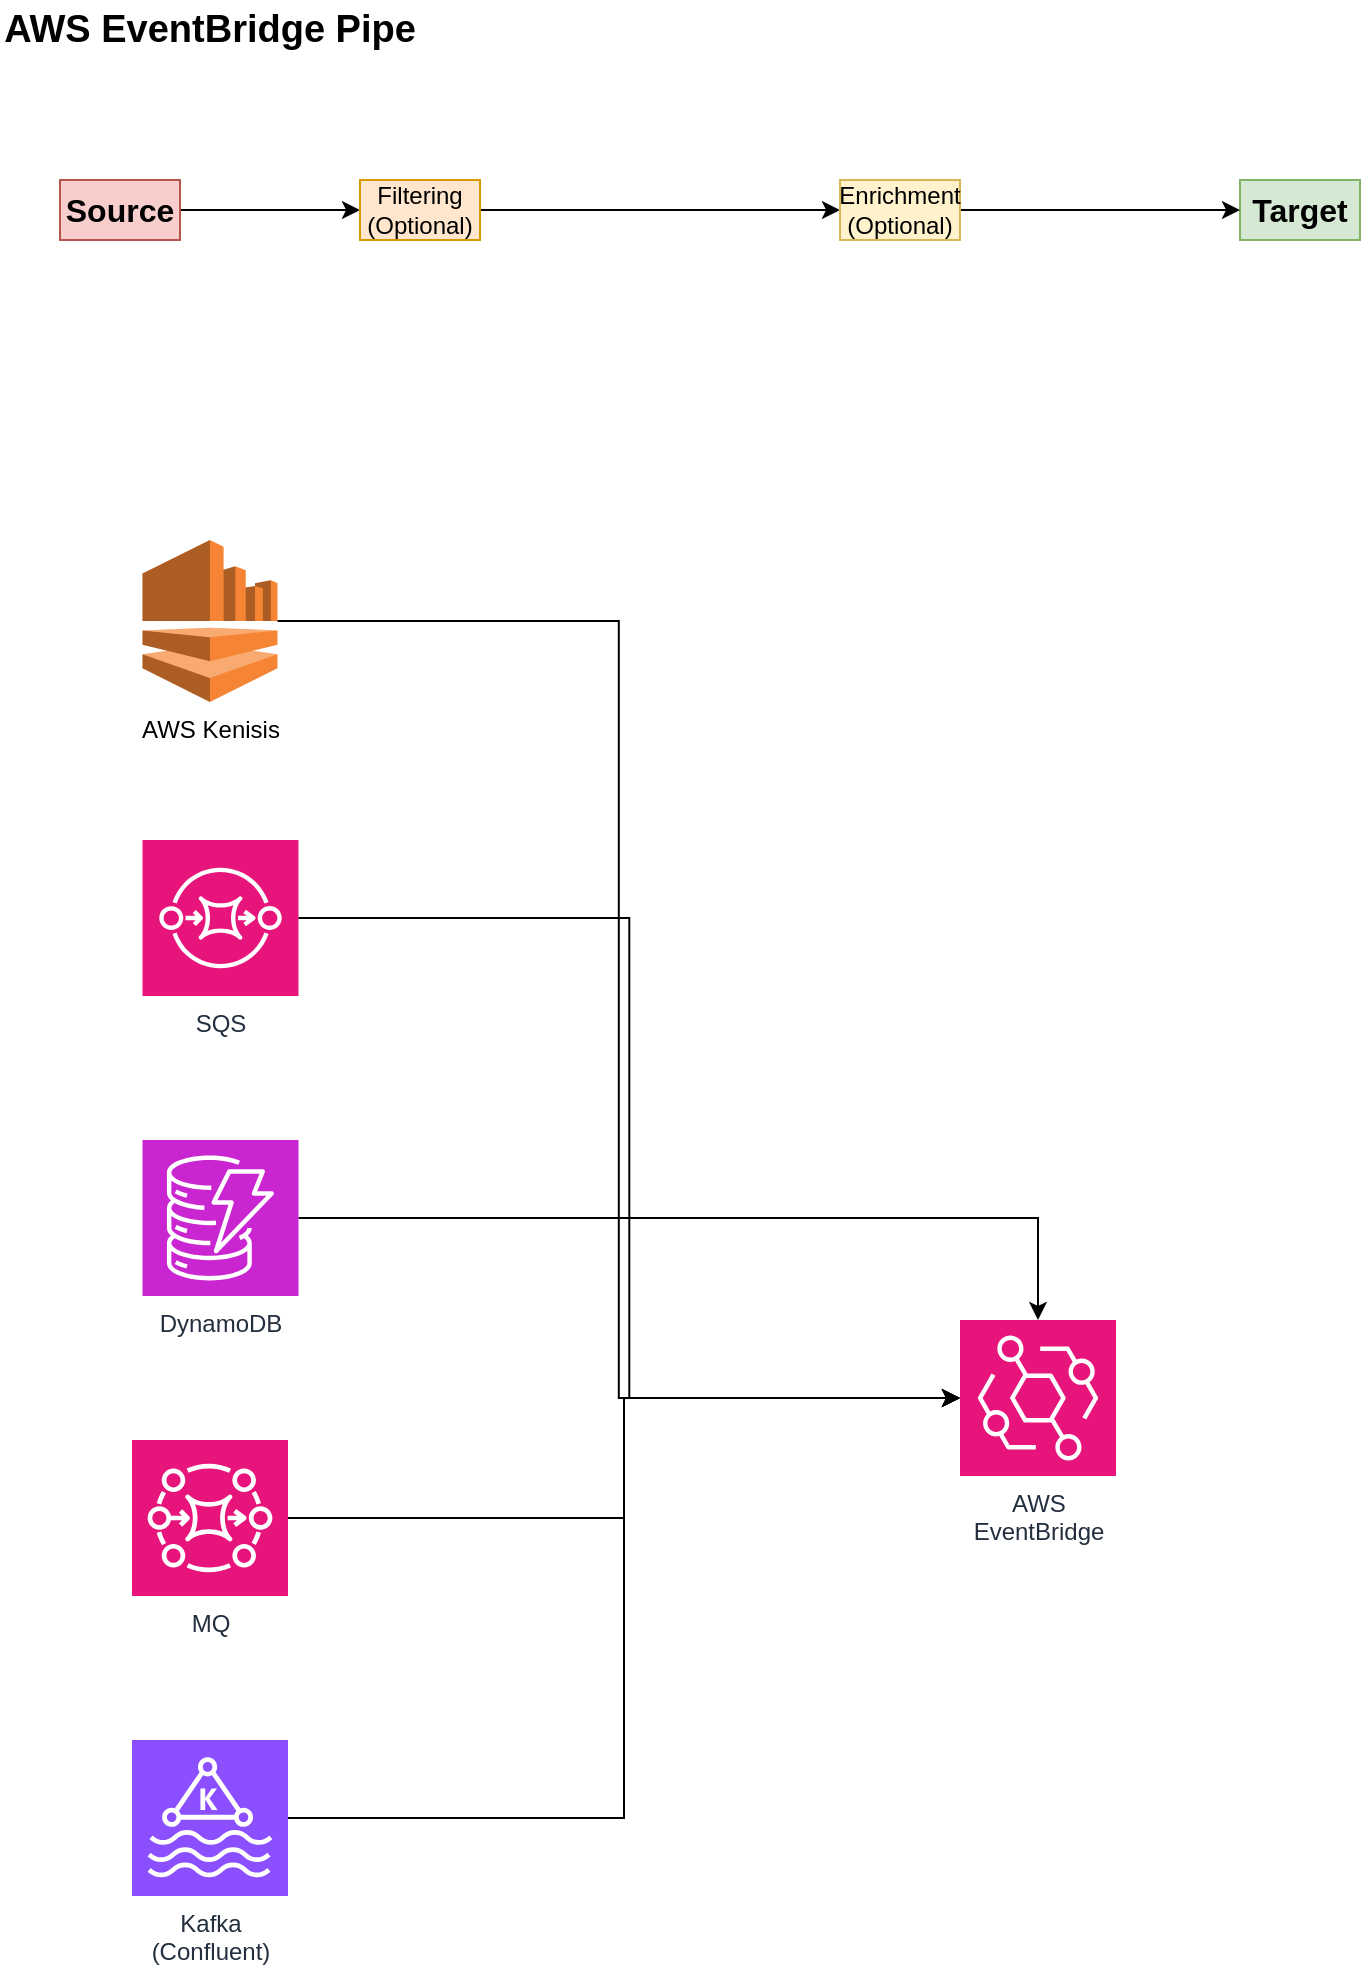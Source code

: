 <mxfile version="28.0.4">
  <diagram name="Page-1" id="sNrjnK8-cML1wDVD-U-E">
    <mxGraphModel dx="916" dy="504" grid="1" gridSize="10" guides="1" tooltips="1" connect="1" arrows="1" fold="1" page="1" pageScale="1" pageWidth="850" pageHeight="1100" math="0" shadow="0">
      <root>
        <mxCell id="0" />
        <mxCell id="1" parent="0" />
        <mxCell id="p6Onq1dFZmuXoKB_c6-O-1" value="AWS&lt;br&gt;EventBridge" style="sketch=0;points=[[0,0,0],[0.25,0,0],[0.5,0,0],[0.75,0,0],[1,0,0],[0,1,0],[0.25,1,0],[0.5,1,0],[0.75,1,0],[1,1,0],[0,0.25,0],[0,0.5,0],[0,0.75,0],[1,0.25,0],[1,0.5,0],[1,0.75,0]];outlineConnect=0;fontColor=#232F3E;fillColor=#E7157B;strokeColor=#ffffff;dashed=0;verticalLabelPosition=bottom;verticalAlign=top;align=center;html=1;fontSize=12;fontStyle=0;aspect=fixed;shape=mxgraph.aws4.resourceIcon;resIcon=mxgraph.aws4.eventbridge;" vertex="1" parent="1">
          <mxGeometry x="530" y="690" width="78" height="78" as="geometry" />
        </mxCell>
        <mxCell id="p6Onq1dFZmuXoKB_c6-O-2" value="AWS EventBridge Pipe" style="text;html=1;align=center;verticalAlign=middle;whiteSpace=wrap;rounded=0;fontStyle=1;fontSize=19;" vertex="1" parent="1">
          <mxGeometry x="50" y="30" width="210" height="30" as="geometry" />
        </mxCell>
        <mxCell id="p6Onq1dFZmuXoKB_c6-O-9" style="edgeStyle=orthogonalEdgeStyle;rounded=0;orthogonalLoop=1;jettySize=auto;html=1;entryX=0;entryY=0.5;entryDx=0;entryDy=0;" edge="1" parent="1" source="p6Onq1dFZmuXoKB_c6-O-4" target="p6Onq1dFZmuXoKB_c6-O-7">
          <mxGeometry relative="1" as="geometry" />
        </mxCell>
        <mxCell id="p6Onq1dFZmuXoKB_c6-O-4" value="Source" style="text;html=1;align=center;verticalAlign=middle;whiteSpace=wrap;rounded=0;fontStyle=1;fontSize=16;fillColor=#f8cecc;strokeColor=#b85450;" vertex="1" parent="1">
          <mxGeometry x="80" y="120" width="60" height="30" as="geometry" />
        </mxCell>
        <mxCell id="p6Onq1dFZmuXoKB_c6-O-5" value="Target" style="text;html=1;align=center;verticalAlign=middle;whiteSpace=wrap;rounded=0;fontStyle=1;fontSize=16;fillColor=#d5e8d4;strokeColor=#82b366;" vertex="1" parent="1">
          <mxGeometry x="670" y="120" width="60" height="30" as="geometry" />
        </mxCell>
        <mxCell id="p6Onq1dFZmuXoKB_c6-O-10" style="edgeStyle=orthogonalEdgeStyle;rounded=0;orthogonalLoop=1;jettySize=auto;html=1;entryX=0;entryY=0.5;entryDx=0;entryDy=0;" edge="1" parent="1" source="p6Onq1dFZmuXoKB_c6-O-7" target="p6Onq1dFZmuXoKB_c6-O-8">
          <mxGeometry relative="1" as="geometry" />
        </mxCell>
        <mxCell id="p6Onq1dFZmuXoKB_c6-O-7" value="Filtering&lt;br&gt;(Optional)" style="text;html=1;align=center;verticalAlign=middle;whiteSpace=wrap;rounded=0;fillColor=#ffe6cc;strokeColor=#d79b00;" vertex="1" parent="1">
          <mxGeometry x="230" y="120" width="60" height="30" as="geometry" />
        </mxCell>
        <mxCell id="p6Onq1dFZmuXoKB_c6-O-11" style="edgeStyle=orthogonalEdgeStyle;rounded=0;orthogonalLoop=1;jettySize=auto;html=1;" edge="1" parent="1" source="p6Onq1dFZmuXoKB_c6-O-8" target="p6Onq1dFZmuXoKB_c6-O-5">
          <mxGeometry relative="1" as="geometry" />
        </mxCell>
        <mxCell id="p6Onq1dFZmuXoKB_c6-O-8" value="Enrichment&lt;br&gt;(Optional)" style="text;html=1;align=center;verticalAlign=middle;whiteSpace=wrap;rounded=0;fillColor=#fff2cc;strokeColor=#d6b656;" vertex="1" parent="1">
          <mxGeometry x="470" y="120" width="60" height="30" as="geometry" />
        </mxCell>
        <mxCell id="p6Onq1dFZmuXoKB_c6-O-12" value="AWS Kenisis" style="outlineConnect=0;dashed=0;verticalLabelPosition=bottom;verticalAlign=top;align=center;html=1;shape=mxgraph.aws3.kinesis;fillColor=#F58534;gradientColor=none;" vertex="1" parent="1">
          <mxGeometry x="121.25" y="300" width="67.5" height="81" as="geometry" />
        </mxCell>
        <mxCell id="p6Onq1dFZmuXoKB_c6-O-13" value="SQS" style="sketch=0;points=[[0,0,0],[0.25,0,0],[0.5,0,0],[0.75,0,0],[1,0,0],[0,1,0],[0.25,1,0],[0.5,1,0],[0.75,1,0],[1,1,0],[0,0.25,0],[0,0.5,0],[0,0.75,0],[1,0.25,0],[1,0.5,0],[1,0.75,0]];outlineConnect=0;fontColor=#232F3E;fillColor=#E7157B;strokeColor=#ffffff;dashed=0;verticalLabelPosition=bottom;verticalAlign=top;align=center;html=1;fontSize=12;fontStyle=0;aspect=fixed;shape=mxgraph.aws4.resourceIcon;resIcon=mxgraph.aws4.sqs;" vertex="1" parent="1">
          <mxGeometry x="121.25" y="450" width="78" height="78" as="geometry" />
        </mxCell>
        <mxCell id="p6Onq1dFZmuXoKB_c6-O-21" style="edgeStyle=orthogonalEdgeStyle;rounded=0;orthogonalLoop=1;jettySize=auto;html=1;" edge="1" parent="1" source="p6Onq1dFZmuXoKB_c6-O-15" target="p6Onq1dFZmuXoKB_c6-O-1">
          <mxGeometry relative="1" as="geometry" />
        </mxCell>
        <mxCell id="p6Onq1dFZmuXoKB_c6-O-15" value="DynamoDB" style="sketch=0;points=[[0,0,0],[0.25,0,0],[0.5,0,0],[0.75,0,0],[1,0,0],[0,1,0],[0.25,1,0],[0.5,1,0],[0.75,1,0],[1,1,0],[0,0.25,0],[0,0.5,0],[0,0.75,0],[1,0.25,0],[1,0.5,0],[1,0.75,0]];outlineConnect=0;fontColor=#232F3E;fillColor=#C925D1;strokeColor=#ffffff;dashed=0;verticalLabelPosition=bottom;verticalAlign=top;align=center;html=1;fontSize=12;fontStyle=0;aspect=fixed;shape=mxgraph.aws4.resourceIcon;resIcon=mxgraph.aws4.dynamodb;" vertex="1" parent="1">
          <mxGeometry x="121.25" y="600" width="78" height="78" as="geometry" />
        </mxCell>
        <mxCell id="p6Onq1dFZmuXoKB_c6-O-16" value="MQ" style="sketch=0;points=[[0,0,0],[0.25,0,0],[0.5,0,0],[0.75,0,0],[1,0,0],[0,1,0],[0.25,1,0],[0.5,1,0],[0.75,1,0],[1,1,0],[0,0.25,0],[0,0.5,0],[0,0.75,0],[1,0.25,0],[1,0.5,0],[1,0.75,0]];outlineConnect=0;fontColor=#232F3E;fillColor=#E7157B;strokeColor=#ffffff;dashed=0;verticalLabelPosition=bottom;verticalAlign=top;align=center;html=1;fontSize=12;fontStyle=0;aspect=fixed;shape=mxgraph.aws4.resourceIcon;resIcon=mxgraph.aws4.mq;" vertex="1" parent="1">
          <mxGeometry x="116" y="750" width="78" height="78" as="geometry" />
        </mxCell>
        <mxCell id="p6Onq1dFZmuXoKB_c6-O-17" value="Kafka&lt;br&gt;(Confluent)" style="sketch=0;points=[[0,0,0],[0.25,0,0],[0.5,0,0],[0.75,0,0],[1,0,0],[0,1,0],[0.25,1,0],[0.5,1,0],[0.75,1,0],[1,1,0],[0,0.25,0],[0,0.5,0],[0,0.75,0],[1,0.25,0],[1,0.5,0],[1,0.75,0]];outlineConnect=0;fontColor=#232F3E;fillColor=#8C4FFF;strokeColor=#ffffff;dashed=0;verticalLabelPosition=bottom;verticalAlign=top;align=center;html=1;fontSize=12;fontStyle=0;aspect=fixed;shape=mxgraph.aws4.resourceIcon;resIcon=mxgraph.aws4.managed_streaming_for_kafka;" vertex="1" parent="1">
          <mxGeometry x="116" y="900" width="78" height="78" as="geometry" />
        </mxCell>
        <mxCell id="p6Onq1dFZmuXoKB_c6-O-19" style="edgeStyle=orthogonalEdgeStyle;rounded=0;orthogonalLoop=1;jettySize=auto;html=1;entryX=0;entryY=0.5;entryDx=0;entryDy=0;entryPerimeter=0;" edge="1" parent="1" source="p6Onq1dFZmuXoKB_c6-O-12" target="p6Onq1dFZmuXoKB_c6-O-1">
          <mxGeometry relative="1" as="geometry" />
        </mxCell>
        <mxCell id="p6Onq1dFZmuXoKB_c6-O-20" style="edgeStyle=orthogonalEdgeStyle;rounded=0;orthogonalLoop=1;jettySize=auto;html=1;entryX=0;entryY=0.5;entryDx=0;entryDy=0;entryPerimeter=0;" edge="1" parent="1" source="p6Onq1dFZmuXoKB_c6-O-13" target="p6Onq1dFZmuXoKB_c6-O-1">
          <mxGeometry relative="1" as="geometry" />
        </mxCell>
        <mxCell id="p6Onq1dFZmuXoKB_c6-O-22" style="edgeStyle=orthogonalEdgeStyle;rounded=0;orthogonalLoop=1;jettySize=auto;html=1;entryX=0;entryY=0.5;entryDx=0;entryDy=0;entryPerimeter=0;" edge="1" parent="1" source="p6Onq1dFZmuXoKB_c6-O-16" target="p6Onq1dFZmuXoKB_c6-O-1">
          <mxGeometry relative="1" as="geometry" />
        </mxCell>
        <mxCell id="p6Onq1dFZmuXoKB_c6-O-23" style="edgeStyle=orthogonalEdgeStyle;rounded=0;orthogonalLoop=1;jettySize=auto;html=1;entryX=0;entryY=0.5;entryDx=0;entryDy=0;entryPerimeter=0;" edge="1" parent="1" source="p6Onq1dFZmuXoKB_c6-O-17" target="p6Onq1dFZmuXoKB_c6-O-1">
          <mxGeometry relative="1" as="geometry" />
        </mxCell>
      </root>
    </mxGraphModel>
  </diagram>
</mxfile>
